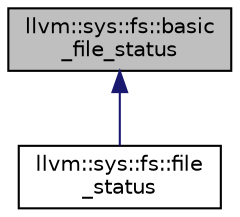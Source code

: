 digraph "llvm::sys::fs::basic_file_status"
{
 // LATEX_PDF_SIZE
  bgcolor="transparent";
  edge [fontname="Helvetica",fontsize="10",labelfontname="Helvetica",labelfontsize="10"];
  node [fontname="Helvetica",fontsize="10",shape="box"];
  Node1 [label="llvm::sys::fs::basic\l_file_status",height=0.2,width=0.4,color="black", fillcolor="grey75", style="filled", fontcolor="black",tooltip="Represents the result of a call to directory_iterator::status()."];
  Node1 -> Node2 [dir="back",color="midnightblue",fontsize="10",style="solid",fontname="Helvetica"];
  Node2 [label="llvm::sys::fs::file\l_status",height=0.2,width=0.4,color="black",URL="$classllvm_1_1sys_1_1fs_1_1file__status.html",tooltip="Represents the result of a call to sys::fs::status()."];
}
